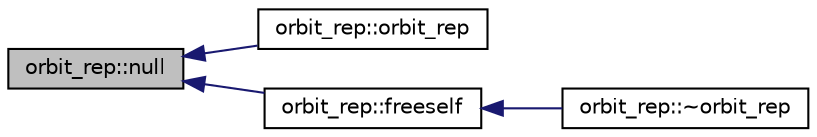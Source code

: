 digraph "orbit_rep::null"
{
  edge [fontname="Helvetica",fontsize="10",labelfontname="Helvetica",labelfontsize="10"];
  node [fontname="Helvetica",fontsize="10",shape=record];
  rankdir="LR";
  Node25 [label="orbit_rep::null",height=0.2,width=0.4,color="black", fillcolor="grey75", style="filled", fontcolor="black"];
  Node25 -> Node26 [dir="back",color="midnightblue",fontsize="10",style="solid",fontname="Helvetica"];
  Node26 [label="orbit_rep::orbit_rep",height=0.2,width=0.4,color="black", fillcolor="white", style="filled",URL="$de/d08/classorbit__rep.html#a78ae6c8440d6ae240f9562cbd7a8b86c"];
  Node25 -> Node27 [dir="back",color="midnightblue",fontsize="10",style="solid",fontname="Helvetica"];
  Node27 [label="orbit_rep::freeself",height=0.2,width=0.4,color="black", fillcolor="white", style="filled",URL="$de/d08/classorbit__rep.html#a9f638aad2742c3f6ee86a86af4982700"];
  Node27 -> Node28 [dir="back",color="midnightblue",fontsize="10",style="solid",fontname="Helvetica"];
  Node28 [label="orbit_rep::~orbit_rep",height=0.2,width=0.4,color="black", fillcolor="white", style="filled",URL="$de/d08/classorbit__rep.html#a72d5955dc2387f970d3f95511cb87597"];
}
